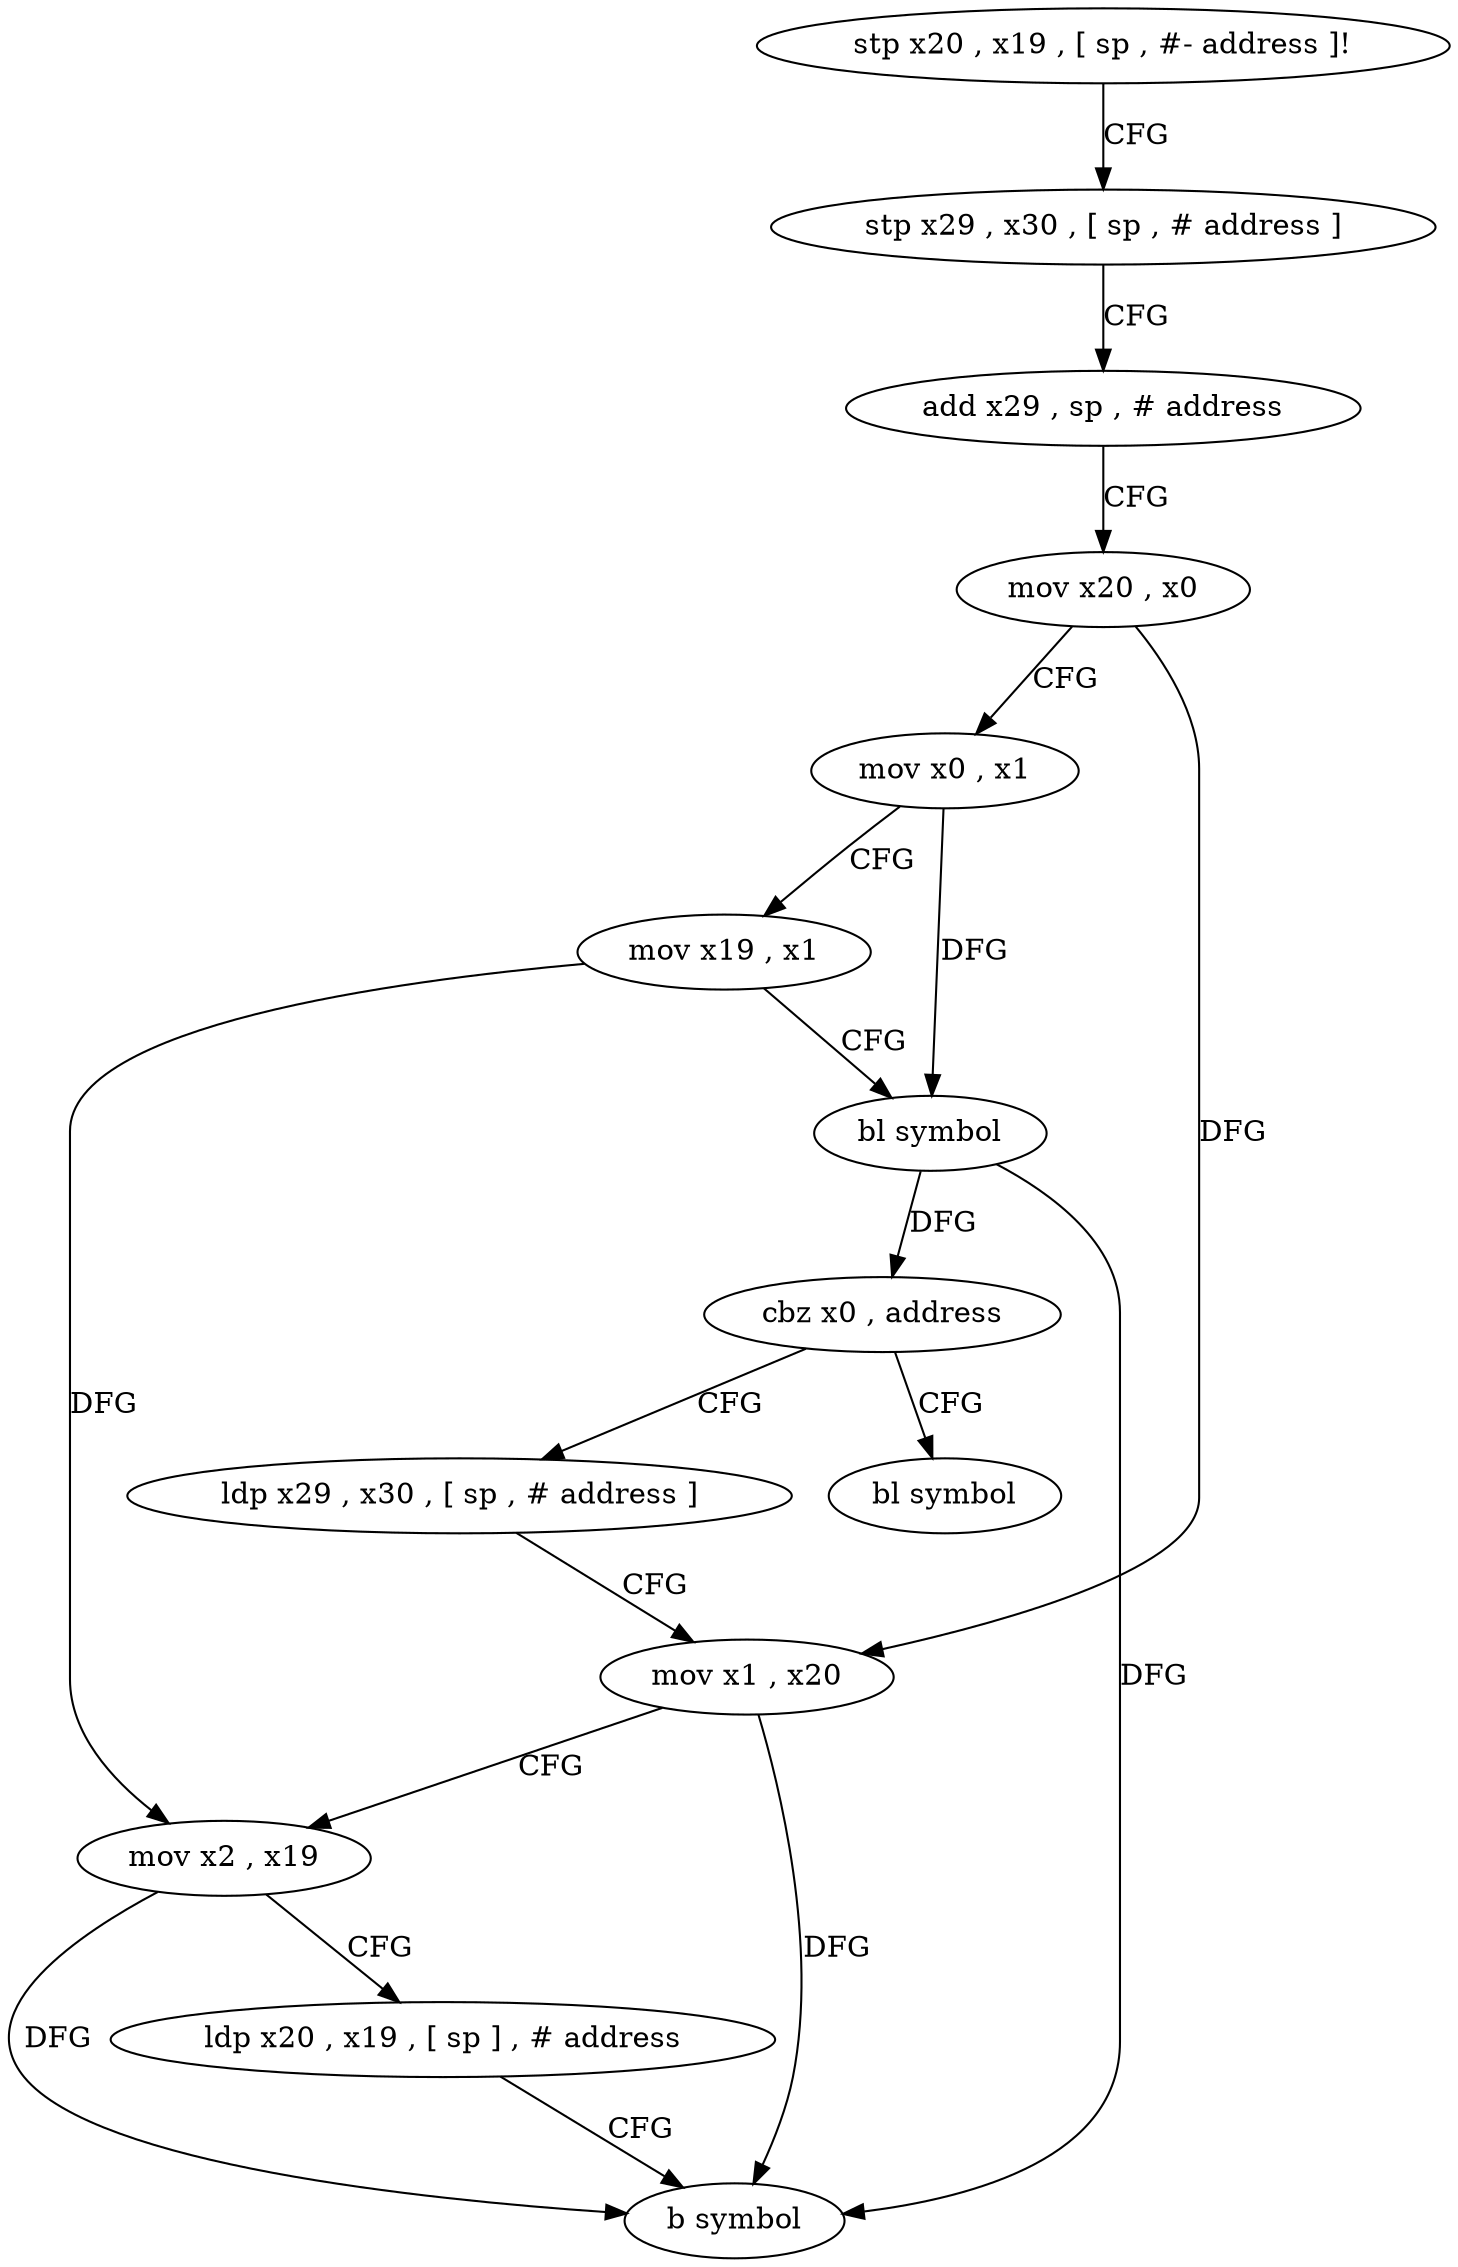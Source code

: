 digraph "func" {
"4217260" [label = "stp x20 , x19 , [ sp , #- address ]!" ]
"4217264" [label = "stp x29 , x30 , [ sp , # address ]" ]
"4217268" [label = "add x29 , sp , # address" ]
"4217272" [label = "mov x20 , x0" ]
"4217276" [label = "mov x0 , x1" ]
"4217280" [label = "mov x19 , x1" ]
"4217284" [label = "bl symbol" ]
"4217288" [label = "cbz x0 , address" ]
"4217312" [label = "bl symbol" ]
"4217292" [label = "ldp x29 , x30 , [ sp , # address ]" ]
"4217296" [label = "mov x1 , x20" ]
"4217300" [label = "mov x2 , x19" ]
"4217304" [label = "ldp x20 , x19 , [ sp ] , # address" ]
"4217308" [label = "b symbol" ]
"4217260" -> "4217264" [ label = "CFG" ]
"4217264" -> "4217268" [ label = "CFG" ]
"4217268" -> "4217272" [ label = "CFG" ]
"4217272" -> "4217276" [ label = "CFG" ]
"4217272" -> "4217296" [ label = "DFG" ]
"4217276" -> "4217280" [ label = "CFG" ]
"4217276" -> "4217284" [ label = "DFG" ]
"4217280" -> "4217284" [ label = "CFG" ]
"4217280" -> "4217300" [ label = "DFG" ]
"4217284" -> "4217288" [ label = "DFG" ]
"4217284" -> "4217308" [ label = "DFG" ]
"4217288" -> "4217312" [ label = "CFG" ]
"4217288" -> "4217292" [ label = "CFG" ]
"4217292" -> "4217296" [ label = "CFG" ]
"4217296" -> "4217300" [ label = "CFG" ]
"4217296" -> "4217308" [ label = "DFG" ]
"4217300" -> "4217304" [ label = "CFG" ]
"4217300" -> "4217308" [ label = "DFG" ]
"4217304" -> "4217308" [ label = "CFG" ]
}
